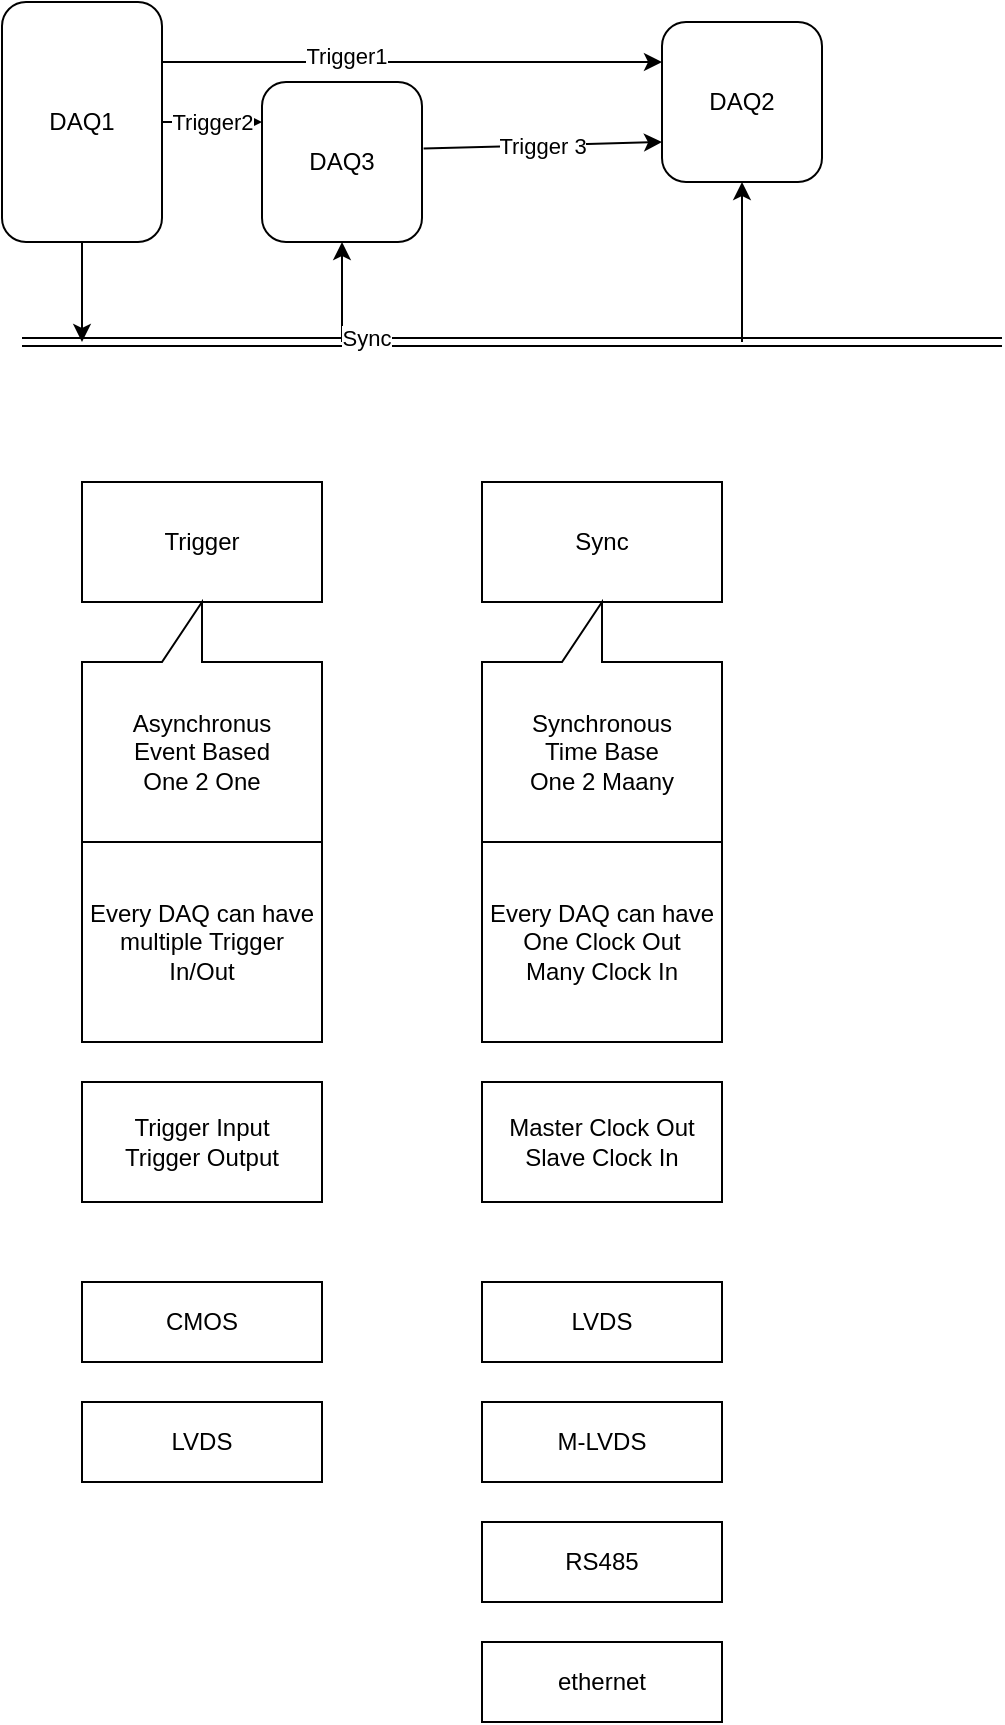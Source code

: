 <mxfile>
    <diagram id="M7Maes8-pnXTym6xn6Sk" name="Page-1">
        <mxGraphModel dx="751" dy="392" grid="1" gridSize="10" guides="1" tooltips="1" connect="1" arrows="1" fold="1" page="1" pageScale="1" pageWidth="850" pageHeight="1100" math="0" shadow="0">
            <root>
                <mxCell id="0"/>
                <mxCell id="1" parent="0"/>
                <mxCell id="10" style="edgeStyle=none;html=1;exitX=1;exitY=0.25;exitDx=0;exitDy=0;entryX=0;entryY=0.25;entryDx=0;entryDy=0;" parent="1" source="2" target="3" edge="1">
                    <mxGeometry relative="1" as="geometry"/>
                </mxCell>
                <mxCell id="12" value="Trigger1" style="edgeLabel;html=1;align=center;verticalAlign=middle;resizable=0;points=[];" parent="10" vertex="1" connectable="0">
                    <mxGeometry x="-0.267" y="3" relative="1" as="geometry">
                        <mxPoint as="offset"/>
                    </mxGeometry>
                </mxCell>
                <mxCell id="14" style="edgeStyle=none;html=1;exitX=0.5;exitY=1;exitDx=0;exitDy=0;" parent="1" source="2" edge="1">
                    <mxGeometry relative="1" as="geometry">
                        <mxPoint x="80" y="210" as="targetPoint"/>
                    </mxGeometry>
                </mxCell>
                <mxCell id="30" value="Trigger2" style="edgeStyle=none;html=1;exitX=1;exitY=0.5;exitDx=0;exitDy=0;entryX=0;entryY=0.25;entryDx=0;entryDy=0;" parent="1" source="2" target="7" edge="1">
                    <mxGeometry relative="1" as="geometry"/>
                </mxCell>
                <mxCell id="2" value="DAQ1" style="rounded=1;whiteSpace=wrap;html=1;" parent="1" vertex="1">
                    <mxGeometry x="40" y="40" width="80" height="120" as="geometry"/>
                </mxCell>
                <mxCell id="16" style="edgeStyle=none;html=1;entryX=0.5;entryY=1;entryDx=0;entryDy=0;" parent="1" target="3" edge="1">
                    <mxGeometry relative="1" as="geometry">
                        <mxPoint x="410" y="210" as="sourcePoint"/>
                    </mxGeometry>
                </mxCell>
                <mxCell id="3" value="DAQ2" style="rounded=1;whiteSpace=wrap;html=1;" parent="1" vertex="1">
                    <mxGeometry x="370" y="50" width="80" height="80" as="geometry"/>
                </mxCell>
                <mxCell id="29" style="edgeStyle=none;html=1;exitX=0.5;exitY=1;exitDx=0;exitDy=0;entryX=0.5;entryY=1;entryDx=0;entryDy=0;" parent="1" target="7" edge="1">
                    <mxGeometry relative="1" as="geometry">
                        <mxPoint x="210" y="210" as="sourcePoint"/>
                    </mxGeometry>
                </mxCell>
                <mxCell id="31" value="Trigger 3" style="edgeStyle=none;html=1;exitX=1.01;exitY=0.416;exitDx=0;exitDy=0;entryX=0;entryY=0.75;entryDx=0;entryDy=0;exitPerimeter=0;" parent="1" source="7" target="3" edge="1">
                    <mxGeometry relative="1" as="geometry"/>
                </mxCell>
                <mxCell id="7" value="DAQ3" style="rounded=1;whiteSpace=wrap;html=1;" parent="1" vertex="1">
                    <mxGeometry x="170" y="80" width="80" height="80" as="geometry"/>
                </mxCell>
                <mxCell id="13" value="" style="shape=link;html=1;" parent="1" edge="1">
                    <mxGeometry width="100" relative="1" as="geometry">
                        <mxPoint x="50" y="210" as="sourcePoint"/>
                        <mxPoint x="540" y="210" as="targetPoint"/>
                    </mxGeometry>
                </mxCell>
                <mxCell id="17" value="Sync" style="edgeLabel;html=1;align=center;verticalAlign=middle;resizable=0;points=[];" parent="13" vertex="1" connectable="0">
                    <mxGeometry x="-0.301" y="2" relative="1" as="geometry">
                        <mxPoint as="offset"/>
                    </mxGeometry>
                </mxCell>
                <mxCell id="18" value="Trigger" style="rounded=0;whiteSpace=wrap;html=1;" parent="1" vertex="1">
                    <mxGeometry x="80" y="280" width="120" height="60" as="geometry"/>
                </mxCell>
                <mxCell id="19" value="Sync" style="rounded=0;whiteSpace=wrap;html=1;" parent="1" vertex="1">
                    <mxGeometry x="280" y="280" width="120" height="60" as="geometry"/>
                </mxCell>
                <mxCell id="21" value="Asynchronus&lt;br&gt;Event Based&lt;br&gt;One 2 One" style="shape=callout;whiteSpace=wrap;html=1;perimeter=calloutPerimeter;base=20;direction=west;" parent="1" vertex="1">
                    <mxGeometry x="80" y="340" width="120" height="120" as="geometry"/>
                </mxCell>
                <mxCell id="22" value="Synchronous&lt;br&gt;Time Base&lt;br&gt;One 2 Maany" style="shape=callout;whiteSpace=wrap;html=1;perimeter=calloutPerimeter;base=20;direction=west;" parent="1" vertex="1">
                    <mxGeometry x="280" y="340" width="120" height="120" as="geometry"/>
                </mxCell>
                <mxCell id="23" value="CMOS" style="rounded=0;whiteSpace=wrap;html=1;" parent="1" vertex="1">
                    <mxGeometry x="80" y="680" width="120" height="40" as="geometry"/>
                </mxCell>
                <mxCell id="24" value="LVDS" style="rounded=0;whiteSpace=wrap;html=1;" parent="1" vertex="1">
                    <mxGeometry x="80" y="740" width="120" height="40" as="geometry"/>
                </mxCell>
                <mxCell id="25" value="LVDS" style="rounded=0;whiteSpace=wrap;html=1;" parent="1" vertex="1">
                    <mxGeometry x="280" y="680" width="120" height="40" as="geometry"/>
                </mxCell>
                <mxCell id="26" value="M-LVDS" style="rounded=0;whiteSpace=wrap;html=1;" parent="1" vertex="1">
                    <mxGeometry x="280" y="740" width="120" height="40" as="geometry"/>
                </mxCell>
                <mxCell id="27" value="RS485" style="rounded=0;whiteSpace=wrap;html=1;" parent="1" vertex="1">
                    <mxGeometry x="280" y="800" width="120" height="40" as="geometry"/>
                </mxCell>
                <mxCell id="28" value="ethernet" style="rounded=0;whiteSpace=wrap;html=1;" parent="1" vertex="1">
                    <mxGeometry x="280" y="860" width="120" height="40" as="geometry"/>
                </mxCell>
                <mxCell id="32" value="Trigger Input&lt;br&gt;Trigger Output" style="rounded=0;whiteSpace=wrap;html=1;" parent="1" vertex="1">
                    <mxGeometry x="80" y="580" width="120" height="60" as="geometry"/>
                </mxCell>
                <mxCell id="33" value="Master Clock Out&lt;br&gt;Slave Clock In" style="rounded=0;whiteSpace=wrap;html=1;" parent="1" vertex="1">
                    <mxGeometry x="280" y="580" width="120" height="60" as="geometry"/>
                </mxCell>
                <mxCell id="34" value="Every DAQ can have multiple Trigger In/Out" style="rounded=0;whiteSpace=wrap;html=1;" parent="1" vertex="1">
                    <mxGeometry x="80" y="460" width="120" height="100" as="geometry"/>
                </mxCell>
                <mxCell id="35" value="Every DAQ can have&lt;br&gt;One Clock Out&lt;br&gt;Many Clock In" style="rounded=0;whiteSpace=wrap;html=1;" parent="1" vertex="1">
                    <mxGeometry x="280" y="460" width="120" height="100" as="geometry"/>
                </mxCell>
            </root>
        </mxGraphModel>
    </diagram>
</mxfile>